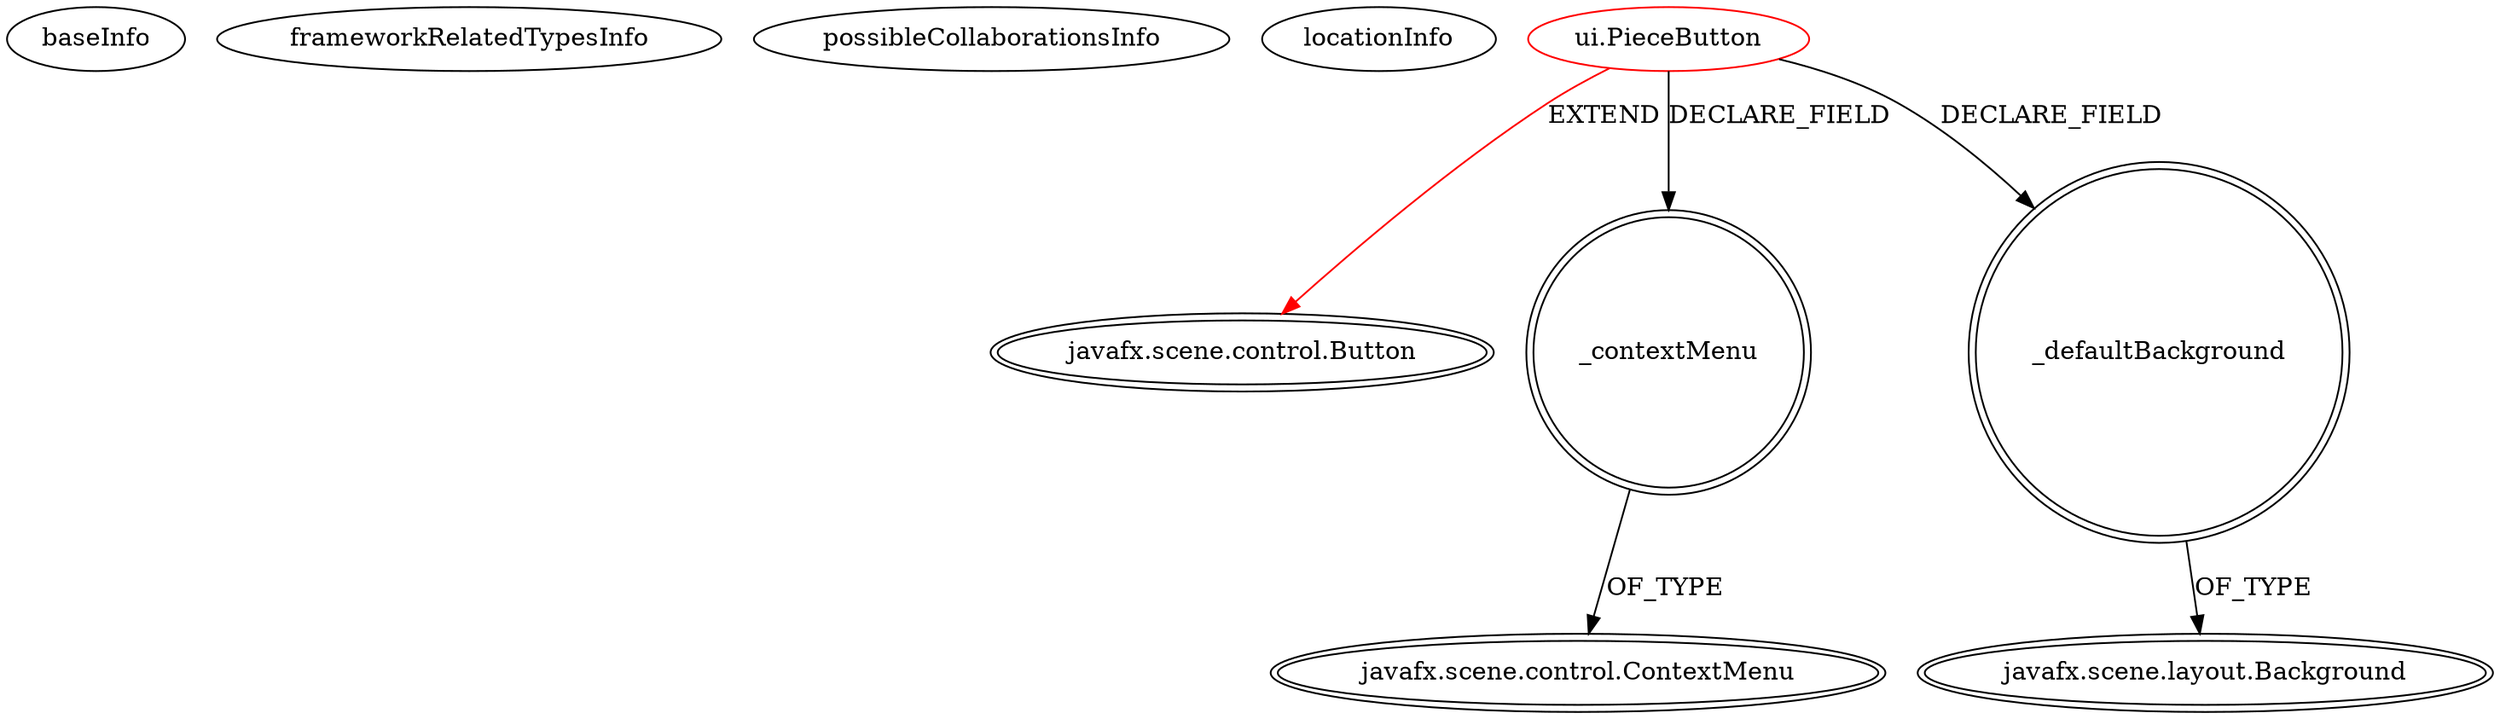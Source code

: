 digraph {
baseInfo[graphId=2906,category="extension_graph",isAnonymous=false,possibleRelation=false]
frameworkRelatedTypesInfo[0="javafx.scene.control.Button"]
possibleCollaborationsInfo[]
locationInfo[projectName="hacos-AdvancedWars",filePath="/hacos-AdvancedWars/AdvancedWars-master/src/ui/PieceButton.java",contextSignature="PieceButton",graphId="2906"]
0[label="ui.PieceButton",vertexType="ROOT_CLIENT_CLASS_DECLARATION",isFrameworkType=false,color=red]
1[label="javafx.scene.control.Button",vertexType="FRAMEWORK_CLASS_TYPE",isFrameworkType=true,peripheries=2]
2[label="_contextMenu",vertexType="FIELD_DECLARATION",isFrameworkType=true,peripheries=2,shape=circle]
3[label="javafx.scene.control.ContextMenu",vertexType="FRAMEWORK_CLASS_TYPE",isFrameworkType=true,peripheries=2]
4[label="_defaultBackground",vertexType="FIELD_DECLARATION",isFrameworkType=true,peripheries=2,shape=circle]
5[label="javafx.scene.layout.Background",vertexType="FRAMEWORK_CLASS_TYPE",isFrameworkType=true,peripheries=2]
0->1[label="EXTEND",color=red]
0->2[label="DECLARE_FIELD"]
2->3[label="OF_TYPE"]
0->4[label="DECLARE_FIELD"]
4->5[label="OF_TYPE"]
}
